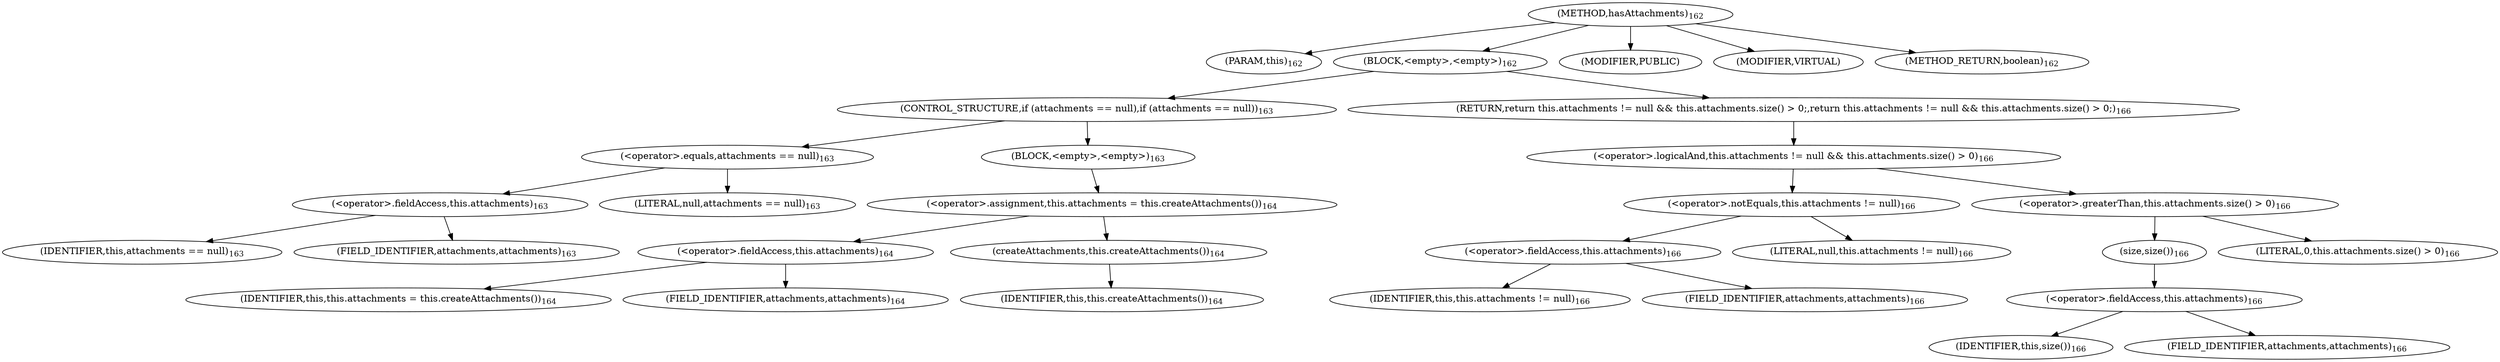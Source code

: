 digraph "hasAttachments" {  
"356" [label = <(METHOD,hasAttachments)<SUB>162</SUB>> ]
"35" [label = <(PARAM,this)<SUB>162</SUB>> ]
"357" [label = <(BLOCK,&lt;empty&gt;,&lt;empty&gt;)<SUB>162</SUB>> ]
"358" [label = <(CONTROL_STRUCTURE,if (attachments == null),if (attachments == null))<SUB>163</SUB>> ]
"359" [label = <(&lt;operator&gt;.equals,attachments == null)<SUB>163</SUB>> ]
"360" [label = <(&lt;operator&gt;.fieldAccess,this.attachments)<SUB>163</SUB>> ]
"361" [label = <(IDENTIFIER,this,attachments == null)<SUB>163</SUB>> ]
"362" [label = <(FIELD_IDENTIFIER,attachments,attachments)<SUB>163</SUB>> ]
"363" [label = <(LITERAL,null,attachments == null)<SUB>163</SUB>> ]
"364" [label = <(BLOCK,&lt;empty&gt;,&lt;empty&gt;)<SUB>163</SUB>> ]
"365" [label = <(&lt;operator&gt;.assignment,this.attachments = this.createAttachments())<SUB>164</SUB>> ]
"366" [label = <(&lt;operator&gt;.fieldAccess,this.attachments)<SUB>164</SUB>> ]
"367" [label = <(IDENTIFIER,this,this.attachments = this.createAttachments())<SUB>164</SUB>> ]
"368" [label = <(FIELD_IDENTIFIER,attachments,attachments)<SUB>164</SUB>> ]
"369" [label = <(createAttachments,this.createAttachments())<SUB>164</SUB>> ]
"34" [label = <(IDENTIFIER,this,this.createAttachments())<SUB>164</SUB>> ]
"370" [label = <(RETURN,return this.attachments != null &amp;&amp; this.attachments.size() &gt; 0;,return this.attachments != null &amp;&amp; this.attachments.size() &gt; 0;)<SUB>166</SUB>> ]
"371" [label = <(&lt;operator&gt;.logicalAnd,this.attachments != null &amp;&amp; this.attachments.size() &gt; 0)<SUB>166</SUB>> ]
"372" [label = <(&lt;operator&gt;.notEquals,this.attachments != null)<SUB>166</SUB>> ]
"373" [label = <(&lt;operator&gt;.fieldAccess,this.attachments)<SUB>166</SUB>> ]
"36" [label = <(IDENTIFIER,this,this.attachments != null)<SUB>166</SUB>> ]
"374" [label = <(FIELD_IDENTIFIER,attachments,attachments)<SUB>166</SUB>> ]
"375" [label = <(LITERAL,null,this.attachments != null)<SUB>166</SUB>> ]
"376" [label = <(&lt;operator&gt;.greaterThan,this.attachments.size() &gt; 0)<SUB>166</SUB>> ]
"377" [label = <(size,size())<SUB>166</SUB>> ]
"378" [label = <(&lt;operator&gt;.fieldAccess,this.attachments)<SUB>166</SUB>> ]
"37" [label = <(IDENTIFIER,this,size())<SUB>166</SUB>> ]
"379" [label = <(FIELD_IDENTIFIER,attachments,attachments)<SUB>166</SUB>> ]
"380" [label = <(LITERAL,0,this.attachments.size() &gt; 0)<SUB>166</SUB>> ]
"381" [label = <(MODIFIER,PUBLIC)> ]
"382" [label = <(MODIFIER,VIRTUAL)> ]
"383" [label = <(METHOD_RETURN,boolean)<SUB>162</SUB>> ]
  "356" -> "35" 
  "356" -> "357" 
  "356" -> "381" 
  "356" -> "382" 
  "356" -> "383" 
  "357" -> "358" 
  "357" -> "370" 
  "358" -> "359" 
  "358" -> "364" 
  "359" -> "360" 
  "359" -> "363" 
  "360" -> "361" 
  "360" -> "362" 
  "364" -> "365" 
  "365" -> "366" 
  "365" -> "369" 
  "366" -> "367" 
  "366" -> "368" 
  "369" -> "34" 
  "370" -> "371" 
  "371" -> "372" 
  "371" -> "376" 
  "372" -> "373" 
  "372" -> "375" 
  "373" -> "36" 
  "373" -> "374" 
  "376" -> "377" 
  "376" -> "380" 
  "377" -> "378" 
  "378" -> "37" 
  "378" -> "379" 
}
